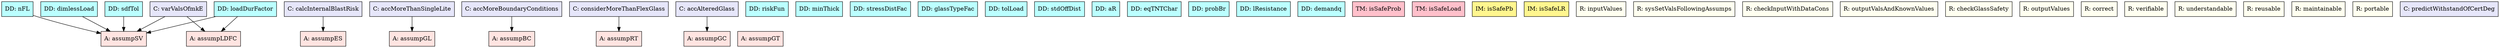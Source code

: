 digraph avsall {
	loadDurFactor -> assumpSV;
	loadDurFactor -> assumpLDFC;
	nFL -> assumpSV;
	dimlessLoad -> assumpSV;
	sdfTol -> assumpSV;
	calcInternalBlastRisk -> assumpES;
	varValsOfmkE -> assumpSV;
	varValsOfmkE -> assumpLDFC;
	accMoreThanSingleLite -> assumpGL;
	accMoreBoundaryConditions -> assumpBC;
	considerMoreThanFlexGlass -> assumpRT;
	accAlteredGlass -> assumpGC;


	assumpGT	[shape=box, color=black, style=filled, fillcolor=mistyrose, label="A: assumpGT"];
	assumpGC	[shape=box, color=black, style=filled, fillcolor=mistyrose, label="A: assumpGC"];
	assumpES	[shape=box, color=black, style=filled, fillcolor=mistyrose, label="A: assumpES"];
	assumpSV	[shape=box, color=black, style=filled, fillcolor=mistyrose, label="A: assumpSV"];
	assumpGL	[shape=box, color=black, style=filled, fillcolor=mistyrose, label="A: assumpGL"];
	assumpBC	[shape=box, color=black, style=filled, fillcolor=mistyrose, label="A: assumpBC"];
	assumpRT	[shape=box, color=black, style=filled, fillcolor=mistyrose, label="A: assumpRT"];
	assumpLDFC	[shape=box, color=black, style=filled, fillcolor=mistyrose, label="A: assumpLDFC"];

	subgraph A {
	rank="same"
	{assumpGT, assumpGC, assumpES, assumpSV, assumpGL, assumpBC, assumpRT, assumpLDFC}
	}

	riskFun	[shape=box, color=black, style=filled, fillcolor=paleturquoise1, label="DD: riskFun"];
	minThick	[shape=box, color=black, style=filled, fillcolor=paleturquoise1, label="DD: minThick"];
	loadDurFactor	[shape=box, color=black, style=filled, fillcolor=paleturquoise1, label="DD: loadDurFactor"];
	stressDistFac	[shape=box, color=black, style=filled, fillcolor=paleturquoise1, label="DD: stressDistFac"];
	nFL	[shape=box, color=black, style=filled, fillcolor=paleturquoise1, label="DD: nFL"];
	glassTypeFac	[shape=box, color=black, style=filled, fillcolor=paleturquoise1, label="DD: glassTypeFac"];
	dimlessLoad	[shape=box, color=black, style=filled, fillcolor=paleturquoise1, label="DD: dimlessLoad"];
	tolLoad	[shape=box, color=black, style=filled, fillcolor=paleturquoise1, label="DD: tolLoad"];
	sdfTol	[shape=box, color=black, style=filled, fillcolor=paleturquoise1, label="DD: sdfTol"];
	stdOffDist	[shape=box, color=black, style=filled, fillcolor=paleturquoise1, label="DD: stdOffDist"];
	aR	[shape=box, color=black, style=filled, fillcolor=paleturquoise1, label="DD: aR"];
	eqTNTChar	[shape=box, color=black, style=filled, fillcolor=paleturquoise1, label="DD: eqTNTChar"];
	probBr	[shape=box, color=black, style=filled, fillcolor=paleturquoise1, label="DD: probBr"];
	lResistance	[shape=box, color=black, style=filled, fillcolor=paleturquoise1, label="DD: lResistance"];
	demandq	[shape=box, color=black, style=filled, fillcolor=paleturquoise1, label="DD: demandq"];

	subgraph DD {
	rank="same"
	{riskFun, minThick, loadDurFactor, stressDistFac, nFL, glassTypeFac, dimlessLoad, tolLoad, sdfTol, stdOffDist, aR, eqTNTChar, probBr, lResistance, demandq}
	}

	isSafeProb	[shape=box, color=black, style=filled, fillcolor=pink, label="TM: isSafeProb"];
	isSafeLoad	[shape=box, color=black, style=filled, fillcolor=pink, label="TM: isSafeLoad"];

	subgraph TM {
	rank="same"
	{isSafeProb, isSafeLoad}
	}


	subgraph GD {
	rank="same"
	{}
	}

	isSafePb	[shape=box, color=black, style=filled, fillcolor=khaki1, label="IM: isSafePb"];
	isSafeLR	[shape=box, color=black, style=filled, fillcolor=khaki1, label="IM: isSafeLR"];

	subgraph IM {
	rank="same"
	{isSafePb, isSafeLR}
	}

	inputValues	[shape=box, color=black, style=filled, fillcolor=ivory, label="R: inputValues"];
	sysSetValsFollowingAssumps	[shape=box, color=black, style=filled, fillcolor=ivory, label="R: sysSetValsFollowingAssumps"];
	checkInputWithDataCons	[shape=box, color=black, style=filled, fillcolor=ivory, label="R: checkInputWithDataCons"];
	outputValsAndKnownValues	[shape=box, color=black, style=filled, fillcolor=ivory, label="R: outputValsAndKnownValues"];
	checkGlassSafety	[shape=box, color=black, style=filled, fillcolor=ivory, label="R: checkGlassSafety"];
	outputValues	[shape=box, color=black, style=filled, fillcolor=ivory, label="R: outputValues"];
	correct	[shape=box, color=black, style=filled, fillcolor=ivory, label="R: correct"];
	verifiable	[shape=box, color=black, style=filled, fillcolor=ivory, label="R: verifiable"];
	understandable	[shape=box, color=black, style=filled, fillcolor=ivory, label="R: understandable"];
	reusable	[shape=box, color=black, style=filled, fillcolor=ivory, label="R: reusable"];
	maintainable	[shape=box, color=black, style=filled, fillcolor=ivory, label="R: maintainable"];
	portable	[shape=box, color=black, style=filled, fillcolor=ivory, label="R: portable"];

	subgraph R {
	rank="same"
	{inputValues, sysSetValsFollowingAssumps, checkInputWithDataCons, outputValsAndKnownValues, checkGlassSafety, outputValues, correct, verifiable, understandable, reusable, maintainable, portable}
	}

	calcInternalBlastRisk	[shape=box, color=black, style=filled, fillcolor=lavender, label="C: calcInternalBlastRisk"];
	varValsOfmkE	[shape=box, color=black, style=filled, fillcolor=lavender, label="C: varValsOfmkE"];
	accMoreThanSingleLite	[shape=box, color=black, style=filled, fillcolor=lavender, label="C: accMoreThanSingleLite"];
	accMoreBoundaryConditions	[shape=box, color=black, style=filled, fillcolor=lavender, label="C: accMoreBoundaryConditions"];
	considerMoreThanFlexGlass	[shape=box, color=black, style=filled, fillcolor=lavender, label="C: considerMoreThanFlexGlass"];
	predictWithstandOfCertDeg	[shape=box, color=black, style=filled, fillcolor=lavender, label="C: predictWithstandOfCertDeg"];
	accAlteredGlass	[shape=box, color=black, style=filled, fillcolor=lavender, label="C: accAlteredGlass"];

	subgraph C {
	rank="same"
	{calcInternalBlastRisk, varValsOfmkE, accMoreThanSingleLite, accMoreBoundaryConditions, considerMoreThanFlexGlass, predictWithstandOfCertDeg, accAlteredGlass}
	}

}
